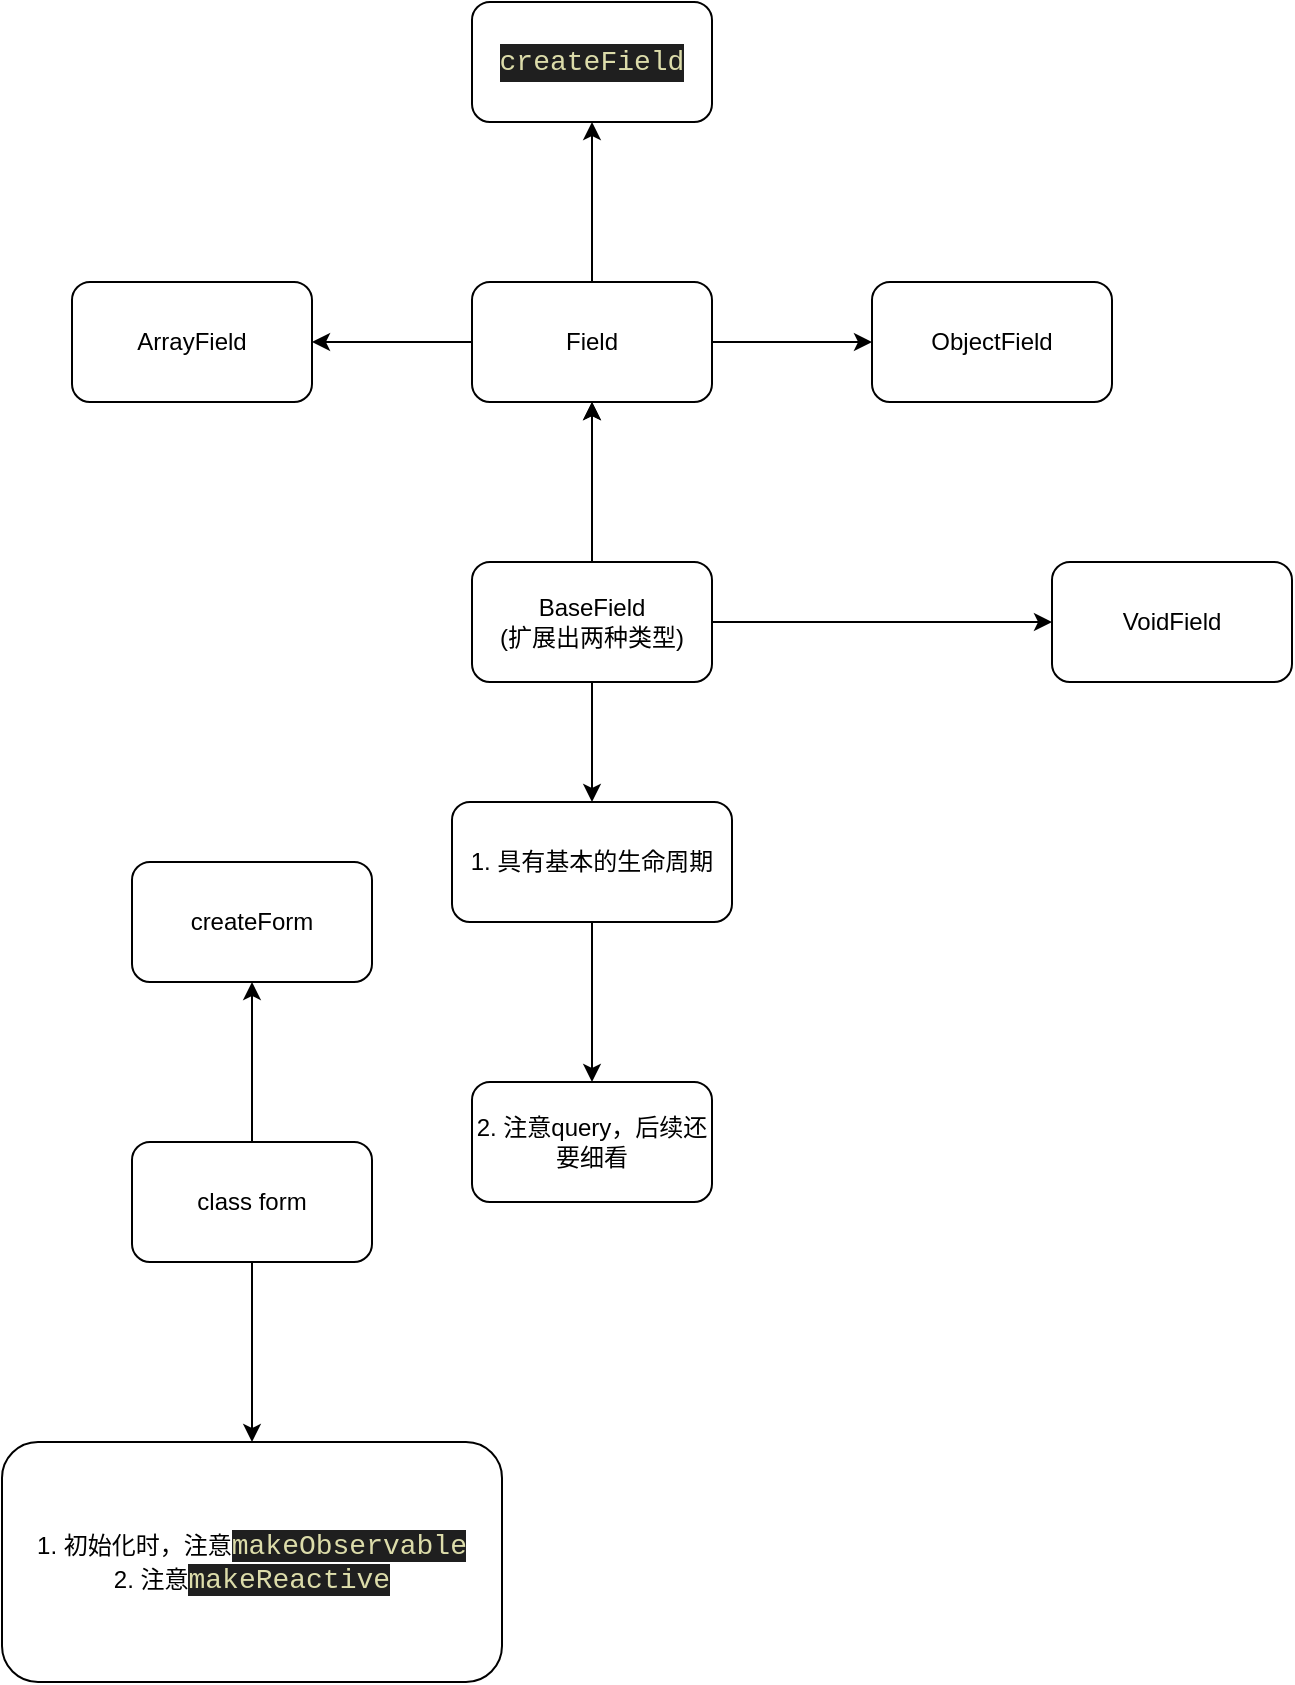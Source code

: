<mxfile version="24.0.7" type="github" pages="4">
  <diagram name="core" id="ydHfQLda-jTnJavEIhyf">
    <mxGraphModel dx="1234" dy="583" grid="1" gridSize="10" guides="1" tooltips="1" connect="1" arrows="1" fold="1" page="1" pageScale="1" pageWidth="827" pageHeight="1169" math="0" shadow="0">
      <root>
        <mxCell id="0" />
        <mxCell id="1" parent="0" />
        <mxCell id="av79MnD7f7RDqJ-BfmS2-2" value="" style="edgeStyle=orthogonalEdgeStyle;rounded=0;orthogonalLoop=1;jettySize=auto;html=1;" parent="1" source="qCkV-2ycP6spc737OJOI-1" target="av79MnD7f7RDqJ-BfmS2-1" edge="1">
          <mxGeometry relative="1" as="geometry" />
        </mxCell>
        <mxCell id="8ErluBd8FRFVj63jUSle-2" value="" style="edgeStyle=orthogonalEdgeStyle;rounded=0;orthogonalLoop=1;jettySize=auto;html=1;" edge="1" parent="1" source="qCkV-2ycP6spc737OJOI-1" target="8ErluBd8FRFVj63jUSle-1">
          <mxGeometry relative="1" as="geometry" />
        </mxCell>
        <mxCell id="qCkV-2ycP6spc737OJOI-1" value="class form" style="rounded=1;whiteSpace=wrap;html=1;" parent="1" vertex="1">
          <mxGeometry x="140" y="590" width="120" height="60" as="geometry" />
        </mxCell>
        <mxCell id="av79MnD7f7RDqJ-BfmS2-1" value="createForm" style="whiteSpace=wrap;html=1;rounded=1;" parent="1" vertex="1">
          <mxGeometry x="140" y="450" width="120" height="60" as="geometry" />
        </mxCell>
        <mxCell id="sH8zPT19yg_qcnnj4GGO-3" value="" style="edgeStyle=orthogonalEdgeStyle;rounded=0;orthogonalLoop=1;jettySize=auto;html=1;" parent="1" source="sH8zPT19yg_qcnnj4GGO-1" target="sH8zPT19yg_qcnnj4GGO-2" edge="1">
          <mxGeometry relative="1" as="geometry" />
        </mxCell>
        <mxCell id="sH8zPT19yg_qcnnj4GGO-4" value="" style="edgeStyle=orthogonalEdgeStyle;rounded=0;orthogonalLoop=1;jettySize=auto;html=1;" parent="1" source="sH8zPT19yg_qcnnj4GGO-1" target="sH8zPT19yg_qcnnj4GGO-2" edge="1">
          <mxGeometry relative="1" as="geometry" />
        </mxCell>
        <mxCell id="sH8zPT19yg_qcnnj4GGO-6" value="" style="edgeStyle=orthogonalEdgeStyle;rounded=0;orthogonalLoop=1;jettySize=auto;html=1;" parent="1" source="sH8zPT19yg_qcnnj4GGO-1" target="sH8zPT19yg_qcnnj4GGO-5" edge="1">
          <mxGeometry relative="1" as="geometry" />
        </mxCell>
        <mxCell id="8ErluBd8FRFVj63jUSle-4" value="" style="edgeStyle=orthogonalEdgeStyle;rounded=0;orthogonalLoop=1;jettySize=auto;html=1;" edge="1" parent="1" source="sH8zPT19yg_qcnnj4GGO-1" target="8ErluBd8FRFVj63jUSle-3">
          <mxGeometry relative="1" as="geometry" />
        </mxCell>
        <mxCell id="sH8zPT19yg_qcnnj4GGO-1" value="BaseField&lt;div&gt;(扩展出两种类型)&lt;/div&gt;" style="rounded=1;whiteSpace=wrap;html=1;" parent="1" vertex="1">
          <mxGeometry x="310" y="300" width="120" height="60" as="geometry" />
        </mxCell>
        <mxCell id="sH8zPT19yg_qcnnj4GGO-10" value="" style="edgeStyle=orthogonalEdgeStyle;rounded=0;orthogonalLoop=1;jettySize=auto;html=1;" parent="1" source="sH8zPT19yg_qcnnj4GGO-2" target="sH8zPT19yg_qcnnj4GGO-9" edge="1">
          <mxGeometry relative="1" as="geometry" />
        </mxCell>
        <mxCell id="sH8zPT19yg_qcnnj4GGO-12" value="" style="edgeStyle=orthogonalEdgeStyle;rounded=0;orthogonalLoop=1;jettySize=auto;html=1;" parent="1" source="sH8zPT19yg_qcnnj4GGO-2" target="sH8zPT19yg_qcnnj4GGO-11" edge="1">
          <mxGeometry relative="1" as="geometry" />
        </mxCell>
        <mxCell id="sH8zPT19yg_qcnnj4GGO-14" value="" style="edgeStyle=orthogonalEdgeStyle;rounded=0;orthogonalLoop=1;jettySize=auto;html=1;" parent="1" source="sH8zPT19yg_qcnnj4GGO-2" target="sH8zPT19yg_qcnnj4GGO-13" edge="1">
          <mxGeometry relative="1" as="geometry" />
        </mxCell>
        <mxCell id="sH8zPT19yg_qcnnj4GGO-2" value="Field" style="whiteSpace=wrap;html=1;rounded=1;" parent="1" vertex="1">
          <mxGeometry x="310" y="160" width="120" height="60" as="geometry" />
        </mxCell>
        <mxCell id="sH8zPT19yg_qcnnj4GGO-5" value="VoidField" style="whiteSpace=wrap;html=1;rounded=1;" parent="1" vertex="1">
          <mxGeometry x="600" y="300" width="120" height="60" as="geometry" />
        </mxCell>
        <mxCell id="sH8zPT19yg_qcnnj4GGO-9" value="&lt;div style=&quot;color: rgb(204, 204, 204); background-color: rgb(31, 31, 31); font-family: Consolas, &amp;quot;Courier New&amp;quot;, monospace; font-size: 14px; line-height: 19px; white-space: pre;&quot;&gt;&lt;span style=&quot;color: #dcdcaa;&quot;&gt;createField&lt;/span&gt;&lt;/div&gt;" style="whiteSpace=wrap;html=1;rounded=1;" parent="1" vertex="1">
          <mxGeometry x="310" y="20" width="120" height="60" as="geometry" />
        </mxCell>
        <mxCell id="sH8zPT19yg_qcnnj4GGO-11" value="ObjectField" style="whiteSpace=wrap;html=1;rounded=1;" parent="1" vertex="1">
          <mxGeometry x="510" y="160" width="120" height="60" as="geometry" />
        </mxCell>
        <mxCell id="sH8zPT19yg_qcnnj4GGO-13" value="ArrayField" style="whiteSpace=wrap;html=1;rounded=1;" parent="1" vertex="1">
          <mxGeometry x="110" y="160" width="120" height="60" as="geometry" />
        </mxCell>
        <mxCell id="8ErluBd8FRFVj63jUSle-1" value="1. 初始化时，注意&lt;span style=&quot;color: rgb(220, 220, 170); background-color: rgb(31, 31, 31); font-family: Consolas, &amp;quot;Courier New&amp;quot;, monospace; font-size: 14px; white-space: pre;&quot;&gt;makeObservable&lt;/span&gt;&lt;div&gt;2. 注意&lt;span style=&quot;color: rgb(220, 220, 170); background-color: rgb(31, 31, 31); font-family: Consolas, &amp;quot;Courier New&amp;quot;, monospace; font-size: 14px; white-space: pre;&quot;&gt;makeReactive&lt;/span&gt;&lt;/div&gt;" style="whiteSpace=wrap;html=1;rounded=1;" vertex="1" parent="1">
          <mxGeometry x="75" y="740" width="250" height="120" as="geometry" />
        </mxCell>
        <mxCell id="8ErluBd8FRFVj63jUSle-6" value="" style="edgeStyle=orthogonalEdgeStyle;rounded=0;orthogonalLoop=1;jettySize=auto;html=1;" edge="1" parent="1" source="8ErluBd8FRFVj63jUSle-3" target="8ErluBd8FRFVj63jUSle-5">
          <mxGeometry relative="1" as="geometry" />
        </mxCell>
        <mxCell id="8ErluBd8FRFVj63jUSle-3" value="1. 具有基本的生命周期" style="whiteSpace=wrap;html=1;rounded=1;" vertex="1" parent="1">
          <mxGeometry x="300" y="420" width="140" height="60" as="geometry" />
        </mxCell>
        <mxCell id="8ErluBd8FRFVj63jUSle-5" value="2. 注意query，后续还要细看" style="whiteSpace=wrap;html=1;rounded=1;" vertex="1" parent="1">
          <mxGeometry x="310" y="560" width="120" height="60" as="geometry" />
        </mxCell>
      </root>
    </mxGraphModel>
  </diagram>
  <diagram id="wPo-Mh2U8cmUAynVw9R_" name="reavtive">
    <mxGraphModel dx="1234" dy="583" grid="1" gridSize="10" guides="1" tooltips="1" connect="1" arrows="1" fold="1" page="1" pageScale="1" pageWidth="827" pageHeight="1169" math="0" shadow="0">
      <root>
        <mxCell id="0" />
        <mxCell id="1" parent="0" />
        <mxCell id="7fOjUq5pDZyz8odlNLMt-3" value="" style="edgeStyle=orthogonalEdgeStyle;rounded=0;orthogonalLoop=1;jettySize=auto;html=1;" parent="1" source="7fOjUq5pDZyz8odlNLMt-1" target="7fOjUq5pDZyz8odlNLMt-2" edge="1">
          <mxGeometry relative="1" as="geometry" />
        </mxCell>
        <mxCell id="7fOjUq5pDZyz8odlNLMt-4" value="" style="edgeStyle=orthogonalEdgeStyle;rounded=0;orthogonalLoop=1;jettySize=auto;html=1;" parent="1" source="7fOjUq5pDZyz8odlNLMt-1" target="7fOjUq5pDZyz8odlNLMt-2" edge="1">
          <mxGeometry relative="1" as="geometry" />
        </mxCell>
        <mxCell id="7fOjUq5pDZyz8odlNLMt-1" value="observable" style="rounded=1;whiteSpace=wrap;html=1;" parent="1" vertex="1">
          <mxGeometry x="135" y="510" width="120" height="60" as="geometry" />
        </mxCell>
        <mxCell id="7fOjUq5pDZyz8odlNLMt-6" value="" style="edgeStyle=orthogonalEdgeStyle;rounded=0;orthogonalLoop=1;jettySize=auto;html=1;" parent="1" source="7fOjUq5pDZyz8odlNLMt-2" target="7fOjUq5pDZyz8odlNLMt-5" edge="1">
          <mxGeometry relative="1" as="geometry" />
        </mxCell>
        <mxCell id="7fOjUq5pDZyz8odlNLMt-2" value="&lt;div style=&quot;color: rgb(204, 204, 204); background-color: rgb(31, 31, 31); font-family: Consolas, &amp;quot;Courier New&amp;quot;, monospace; font-size: 14px; line-height: 19px; white-space: pre;&quot;&gt;&lt;span style=&quot;color: #dcdcaa;&quot;&gt;createObservable&lt;/span&gt;&lt;/div&gt;" style="whiteSpace=wrap;html=1;rounded=1;" parent="1" vertex="1">
          <mxGeometry x="100" y="640" width="190" height="60" as="geometry" />
        </mxCell>
        <mxCell id="7fOjUq5pDZyz8odlNLMt-5" value="buildDataTree is important" style="whiteSpace=wrap;html=1;rounded=1;" parent="1" vertex="1">
          <mxGeometry x="135" y="780" width="120" height="60" as="geometry" />
        </mxCell>
        <mxCell id="7fOjUq5pDZyz8odlNLMt-9" value="&lt;div style=&quot;color: #cccccc;background-color: #1f1f1f;font-family: Consolas, &#39;Courier New&#39;, monospace;font-weight: normal;font-size: 14px;line-height: 19px;white-space: pre;&quot;&gt;&lt;span style=&quot;color: #dcdcaa;&quot;&gt;observable&lt;/span&gt;&lt;/div&gt;" style="swimlane;fontStyle=1;align=center;verticalAlign=top;childLayout=stackLayout;horizontal=1;startSize=26;horizontalStack=0;resizeParent=1;resizeParentMax=0;resizeLast=0;collapsible=1;marginBottom=0;whiteSpace=wrap;html=1;" parent="1" vertex="1">
          <mxGeometry x="610" y="550" width="160" height="164" as="geometry" />
        </mxCell>
        <mxCell id="7fOjUq5pDZyz8odlNLMt-10" value="&lt;div style=&quot;color: rgb(204, 204, 204); background-color: rgb(31, 31, 31); font-family: Consolas, &amp;quot;Courier New&amp;quot;, monospace; font-size: 14px; line-height: 19px; white-space: pre;&quot;&gt;&lt;span style=&quot;color: #9cdcfe;&quot;&gt;box&lt;/span&gt;&lt;/div&gt;" style="text;strokeColor=none;fillColor=none;align=left;verticalAlign=top;spacingLeft=4;spacingRight=4;overflow=hidden;rotatable=0;points=[[0,0.5],[1,0.5]];portConstraint=eastwest;whiteSpace=wrap;html=1;" parent="7fOjUq5pDZyz8odlNLMt-9" vertex="1">
          <mxGeometry y="26" width="160" height="26" as="geometry" />
        </mxCell>
        <mxCell id="7fOjUq5pDZyz8odlNLMt-13" value="&lt;div style=&quot;color: rgb(204, 204, 204); background-color: rgb(31, 31, 31); font-family: Consolas, &amp;quot;Courier New&amp;quot;, monospace; font-size: 14px; line-height: 19px; white-space: pre;&quot;&gt;&lt;span style=&quot;color: #9cdcfe;&quot;&gt;ref&lt;/span&gt;&lt;/div&gt;" style="text;strokeColor=none;fillColor=none;align=left;verticalAlign=top;spacingLeft=4;spacingRight=4;overflow=hidden;rotatable=0;points=[[0,0.5],[1,0.5]];portConstraint=eastwest;whiteSpace=wrap;html=1;" parent="7fOjUq5pDZyz8odlNLMt-9" vertex="1">
          <mxGeometry y="52" width="160" height="26" as="geometry" />
        </mxCell>
        <mxCell id="7fOjUq5pDZyz8odlNLMt-11" value="" style="line;strokeWidth=1;fillColor=none;align=left;verticalAlign=middle;spacingTop=-1;spacingLeft=3;spacingRight=3;rotatable=0;labelPosition=right;points=[];portConstraint=eastwest;strokeColor=inherit;" parent="7fOjUq5pDZyz8odlNLMt-9" vertex="1">
          <mxGeometry y="78" width="160" height="8" as="geometry" />
        </mxCell>
        <mxCell id="7fOjUq5pDZyz8odlNLMt-12" value="&lt;div style=&quot;color: rgb(204, 204, 204); background-color: rgb(31, 31, 31); font-family: Consolas, &amp;quot;Courier New&amp;quot;, monospace; font-size: 14px; line-height: 19px; white-space: pre;&quot;&gt;&lt;span style=&quot;color: #9cdcfe;&quot;&gt;shallow&lt;/span&gt;&lt;/div&gt;" style="text;strokeColor=none;fillColor=none;align=left;verticalAlign=top;spacingLeft=4;spacingRight=4;overflow=hidden;rotatable=0;points=[[0,0.5],[1,0.5]];portConstraint=eastwest;whiteSpace=wrap;html=1;" parent="7fOjUq5pDZyz8odlNLMt-9" vertex="1">
          <mxGeometry y="86" width="160" height="26" as="geometry" />
        </mxCell>
        <mxCell id="7fOjUq5pDZyz8odlNLMt-14" value="&lt;div style=&quot;color: rgb(204, 204, 204); background-color: rgb(31, 31, 31); font-family: Consolas, &amp;quot;Courier New&amp;quot;, monospace; font-size: 14px; line-height: 19px; white-space: pre;&quot;&gt;&lt;div style=&quot;line-height: 19px;&quot;&gt;&lt;span style=&quot;color: #9cdcfe;&quot;&gt;computed&lt;/span&gt;&lt;/div&gt;&lt;/div&gt;" style="text;strokeColor=none;fillColor=none;align=left;verticalAlign=top;spacingLeft=4;spacingRight=4;overflow=hidden;rotatable=0;points=[[0,0.5],[1,0.5]];portConstraint=eastwest;whiteSpace=wrap;html=1;" parent="7fOjUq5pDZyz8odlNLMt-9" vertex="1">
          <mxGeometry y="112" width="160" height="26" as="geometry" />
        </mxCell>
        <mxCell id="7fOjUq5pDZyz8odlNLMt-15" value="&lt;div style=&quot;color: rgb(204, 204, 204); background-color: rgb(31, 31, 31); font-family: Consolas, &amp;quot;Courier New&amp;quot;, monospace; font-size: 14px; line-height: 19px; white-space: pre;&quot;&gt;&lt;div style=&quot;line-height: 19px;&quot;&gt;&lt;div style=&quot;line-height: 19px;&quot;&gt;&lt;span style=&quot;color: #9cdcfe;&quot;&gt;deep&lt;/span&gt;&lt;/div&gt;&lt;/div&gt;&lt;/div&gt;" style="text;strokeColor=none;fillColor=none;align=left;verticalAlign=top;spacingLeft=4;spacingRight=4;overflow=hidden;rotatable=0;points=[[0,0.5],[1,0.5]];portConstraint=eastwest;whiteSpace=wrap;html=1;" parent="7fOjUq5pDZyz8odlNLMt-9" vertex="1">
          <mxGeometry y="138" width="160" height="26" as="geometry" />
        </mxCell>
      </root>
    </mxGraphModel>
  </diagram>
  <diagram id="F1Tz106-Ev_HMAFq8nC5" name="react">
    <mxGraphModel dx="1234" dy="583" grid="1" gridSize="10" guides="1" tooltips="1" connect="1" arrows="1" fold="1" page="1" pageScale="1" pageWidth="827" pageHeight="1169" math="0" shadow="0">
      <root>
        <mxCell id="0" />
        <mxCell id="1" parent="0" />
      </root>
    </mxGraphModel>
  </diagram>
  <diagram id="mVZ2b3C_fVj4TrpCde61" name="antd">
    <mxGraphModel dx="1234" dy="583" grid="1" gridSize="10" guides="1" tooltips="1" connect="1" arrows="1" fold="1" page="1" pageScale="1" pageWidth="827" pageHeight="1169" math="0" shadow="0">
      <root>
        <mxCell id="0" />
        <mxCell id="1" parent="0" />
      </root>
    </mxGraphModel>
  </diagram>
</mxfile>
